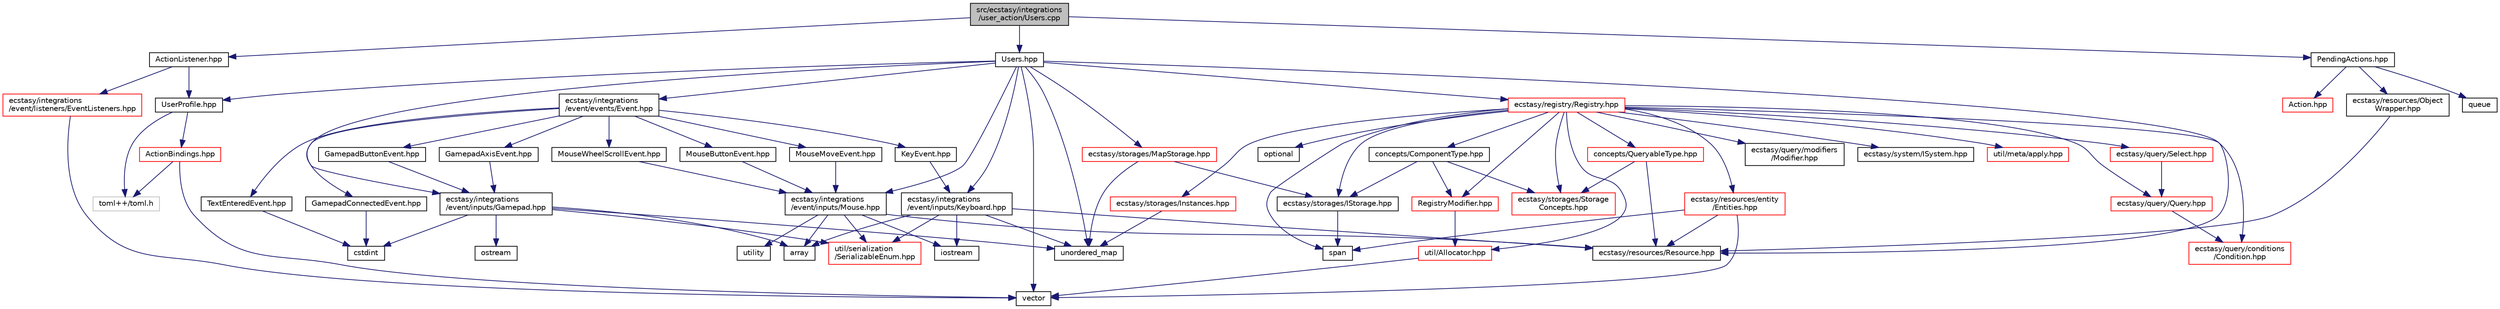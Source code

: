 digraph "src/ecstasy/integrations/user_action/Users.cpp"
{
 // LATEX_PDF_SIZE
  edge [fontname="Helvetica",fontsize="10",labelfontname="Helvetica",labelfontsize="10"];
  node [fontname="Helvetica",fontsize="10",shape=record];
  Node1 [label="src/ecstasy/integrations\l/user_action/Users.cpp",height=0.2,width=0.4,color="black", fillcolor="grey75", style="filled", fontcolor="black",tooltip=" "];
  Node1 -> Node2 [color="midnightblue",fontsize="10",style="solid",fontname="Helvetica"];
  Node2 [label="Users.hpp",height=0.2,width=0.4,color="black", fillcolor="white", style="filled",URL="$_users_8hpp.html",tooltip=" "];
  Node2 -> Node3 [color="midnightblue",fontsize="10",style="solid",fontname="Helvetica"];
  Node3 [label="vector",height=0.2,width=0.4,color="black", fillcolor="white", style="filled",URL="/home/runner/work/ecstasy/ecstasy/doc/external/cppreference-doxygen-web.tag.xml$cpp/header/vector.html",tooltip=" "];
  Node2 -> Node4 [color="midnightblue",fontsize="10",style="solid",fontname="Helvetica"];
  Node4 [label="UserProfile.hpp",height=0.2,width=0.4,color="black", fillcolor="white", style="filled",URL="$_user_profile_8hpp.html",tooltip=" "];
  Node4 -> Node5 [color="midnightblue",fontsize="10",style="solid",fontname="Helvetica"];
  Node5 [label="toml++/toml.h",height=0.2,width=0.4,color="grey75", fillcolor="white", style="filled",tooltip=" "];
  Node4 -> Node6 [color="midnightblue",fontsize="10",style="solid",fontname="Helvetica"];
  Node6 [label="ActionBindings.hpp",height=0.2,width=0.4,color="red", fillcolor="white", style="filled",URL="$_action_bindings_8hpp.html",tooltip=" "];
  Node6 -> Node3 [color="midnightblue",fontsize="10",style="solid",fontname="Helvetica"];
  Node6 -> Node5 [color="midnightblue",fontsize="10",style="solid",fontname="Helvetica"];
  Node2 -> Node22 [color="midnightblue",fontsize="10",style="solid",fontname="Helvetica"];
  Node22 [label="ecstasy/integrations\l/event/events/Event.hpp",height=0.2,width=0.4,color="black", fillcolor="white", style="filled",URL="$_event_8hpp.html",tooltip=" "];
  Node22 -> Node23 [color="midnightblue",fontsize="10",style="solid",fontname="Helvetica"];
  Node23 [label="GamepadAxisEvent.hpp",height=0.2,width=0.4,color="black", fillcolor="white", style="filled",URL="$_gamepad_axis_event_8hpp.html",tooltip=" "];
  Node23 -> Node12 [color="midnightblue",fontsize="10",style="solid",fontname="Helvetica"];
  Node12 [label="ecstasy/integrations\l/event/inputs/Gamepad.hpp",height=0.2,width=0.4,color="black", fillcolor="white", style="filled",URL="$_gamepad_8hpp.html",tooltip=" "];
  Node12 -> Node13 [color="midnightblue",fontsize="10",style="solid",fontname="Helvetica"];
  Node13 [label="array",height=0.2,width=0.4,color="black", fillcolor="white", style="filled",URL="/home/runner/work/ecstasy/ecstasy/doc/external/cppreference-doxygen-web.tag.xml$cpp/header/array.html",tooltip=" "];
  Node12 -> Node14 [color="midnightblue",fontsize="10",style="solid",fontname="Helvetica"];
  Node14 [label="cstdint",height=0.2,width=0.4,color="black", fillcolor="white", style="filled",URL="/home/runner/work/ecstasy/ecstasy/doc/external/cppreference-doxygen-web.tag.xml$cpp/header/cstdint.html",tooltip=" "];
  Node12 -> Node15 [color="midnightblue",fontsize="10",style="solid",fontname="Helvetica"];
  Node15 [label="ostream",height=0.2,width=0.4,color="black", fillcolor="white", style="filled",URL="/home/runner/work/ecstasy/ecstasy/doc/external/cppreference-doxygen-web.tag.xml$cpp/header/ostream.html",tooltip=" "];
  Node12 -> Node9 [color="midnightblue",fontsize="10",style="solid",fontname="Helvetica"];
  Node9 [label="unordered_map",height=0.2,width=0.4,color="black", fillcolor="white", style="filled",URL="/home/runner/work/ecstasy/ecstasy/doc/external/cppreference-doxygen-web.tag.xml$cpp/header/unordered_map.html",tooltip=" "];
  Node12 -> Node16 [color="midnightblue",fontsize="10",style="solid",fontname="Helvetica"];
  Node16 [label="util/serialization\l/SerializableEnum.hpp",height=0.2,width=0.4,color="red", fillcolor="white", style="filled",URL="$_serializable_enum_8hpp.html",tooltip=" "];
  Node22 -> Node24 [color="midnightblue",fontsize="10",style="solid",fontname="Helvetica"];
  Node24 [label="GamepadButtonEvent.hpp",height=0.2,width=0.4,color="black", fillcolor="white", style="filled",URL="$_gamepad_button_event_8hpp.html",tooltip=" "];
  Node24 -> Node12 [color="midnightblue",fontsize="10",style="solid",fontname="Helvetica"];
  Node22 -> Node25 [color="midnightblue",fontsize="10",style="solid",fontname="Helvetica"];
  Node25 [label="GamepadConnectedEvent.hpp",height=0.2,width=0.4,color="black", fillcolor="white", style="filled",URL="$_gamepad_connected_event_8hpp.html",tooltip=" "];
  Node25 -> Node14 [color="midnightblue",fontsize="10",style="solid",fontname="Helvetica"];
  Node22 -> Node26 [color="midnightblue",fontsize="10",style="solid",fontname="Helvetica"];
  Node26 [label="KeyEvent.hpp",height=0.2,width=0.4,color="black", fillcolor="white", style="filled",URL="$_key_event_8hpp.html",tooltip=" "];
  Node26 -> Node18 [color="midnightblue",fontsize="10",style="solid",fontname="Helvetica"];
  Node18 [label="ecstasy/integrations\l/event/inputs/Keyboard.hpp",height=0.2,width=0.4,color="black", fillcolor="white", style="filled",URL="$_keyboard_8hpp.html",tooltip=" "];
  Node18 -> Node13 [color="midnightblue",fontsize="10",style="solid",fontname="Helvetica"];
  Node18 -> Node8 [color="midnightblue",fontsize="10",style="solid",fontname="Helvetica"];
  Node8 [label="iostream",height=0.2,width=0.4,color="black", fillcolor="white", style="filled",URL="/home/runner/work/ecstasy/ecstasy/doc/external/cppreference-doxygen-web.tag.xml$cpp/header/iostream.html",tooltip=" "];
  Node18 -> Node9 [color="midnightblue",fontsize="10",style="solid",fontname="Helvetica"];
  Node18 -> Node19 [color="midnightblue",fontsize="10",style="solid",fontname="Helvetica"];
  Node19 [label="ecstasy/resources/Resource.hpp",height=0.2,width=0.4,color="black", fillcolor="white", style="filled",URL="$_resource_8hpp.html",tooltip=" "];
  Node18 -> Node16 [color="midnightblue",fontsize="10",style="solid",fontname="Helvetica"];
  Node22 -> Node27 [color="midnightblue",fontsize="10",style="solid",fontname="Helvetica"];
  Node27 [label="MouseButtonEvent.hpp",height=0.2,width=0.4,color="black", fillcolor="white", style="filled",URL="$_mouse_button_event_8hpp.html",tooltip=" "];
  Node27 -> Node20 [color="midnightblue",fontsize="10",style="solid",fontname="Helvetica"];
  Node20 [label="ecstasy/integrations\l/event/inputs/Mouse.hpp",height=0.2,width=0.4,color="black", fillcolor="white", style="filled",URL="$_mouse_8hpp.html",tooltip=" "];
  Node20 -> Node13 [color="midnightblue",fontsize="10",style="solid",fontname="Helvetica"];
  Node20 -> Node8 [color="midnightblue",fontsize="10",style="solid",fontname="Helvetica"];
  Node20 -> Node21 [color="midnightblue",fontsize="10",style="solid",fontname="Helvetica"];
  Node21 [label="utility",height=0.2,width=0.4,color="black", fillcolor="white", style="filled",URL="/home/runner/work/ecstasy/ecstasy/doc/external/cppreference-doxygen-web.tag.xml$cpp/header/utility.html",tooltip=" "];
  Node20 -> Node19 [color="midnightblue",fontsize="10",style="solid",fontname="Helvetica"];
  Node20 -> Node16 [color="midnightblue",fontsize="10",style="solid",fontname="Helvetica"];
  Node22 -> Node28 [color="midnightblue",fontsize="10",style="solid",fontname="Helvetica"];
  Node28 [label="MouseMoveEvent.hpp",height=0.2,width=0.4,color="black", fillcolor="white", style="filled",URL="$_mouse_move_event_8hpp.html",tooltip=" "];
  Node28 -> Node20 [color="midnightblue",fontsize="10",style="solid",fontname="Helvetica"];
  Node22 -> Node29 [color="midnightblue",fontsize="10",style="solid",fontname="Helvetica"];
  Node29 [label="MouseWheelScrollEvent.hpp",height=0.2,width=0.4,color="black", fillcolor="white", style="filled",URL="$_mouse_wheel_scroll_event_8hpp.html",tooltip=" "];
  Node29 -> Node20 [color="midnightblue",fontsize="10",style="solid",fontname="Helvetica"];
  Node22 -> Node30 [color="midnightblue",fontsize="10",style="solid",fontname="Helvetica"];
  Node30 [label="TextEnteredEvent.hpp",height=0.2,width=0.4,color="black", fillcolor="white", style="filled",URL="$_text_entered_event_8hpp.html",tooltip=" "];
  Node30 -> Node14 [color="midnightblue",fontsize="10",style="solid",fontname="Helvetica"];
  Node2 -> Node12 [color="midnightblue",fontsize="10",style="solid",fontname="Helvetica"];
  Node2 -> Node18 [color="midnightblue",fontsize="10",style="solid",fontname="Helvetica"];
  Node2 -> Node20 [color="midnightblue",fontsize="10",style="solid",fontname="Helvetica"];
  Node2 -> Node31 [color="midnightblue",fontsize="10",style="solid",fontname="Helvetica"];
  Node31 [label="ecstasy/registry/Registry.hpp",height=0.2,width=0.4,color="red", fillcolor="white", style="filled",URL="$_registry_8hpp.html",tooltip=" "];
  Node31 -> Node32 [color="midnightblue",fontsize="10",style="solid",fontname="Helvetica"];
  Node32 [label="optional",height=0.2,width=0.4,color="black", fillcolor="white", style="filled",URL="/home/runner/work/ecstasy/ecstasy/doc/external/cppreference-doxygen-web.tag.xml$cpp/header/optional.html",tooltip=" "];
  Node31 -> Node33 [color="midnightblue",fontsize="10",style="solid",fontname="Helvetica"];
  Node33 [label="span",height=0.2,width=0.4,color="black", fillcolor="white", style="filled",URL="/home/runner/work/ecstasy/ecstasy/doc/external/cppreference-doxygen-web.tag.xml$cpp/header/span.html",tooltip=" "];
  Node31 -> Node34 [color="midnightblue",fontsize="10",style="solid",fontname="Helvetica"];
  Node34 [label="concepts/ComponentType.hpp",height=0.2,width=0.4,color="black", fillcolor="white", style="filled",URL="$_component_type_8hpp.html",tooltip=" "];
  Node34 -> Node35 [color="midnightblue",fontsize="10",style="solid",fontname="Helvetica"];
  Node35 [label="RegistryModifier.hpp",height=0.2,width=0.4,color="red", fillcolor="white", style="filled",URL="$_registry_modifier_8hpp.html",tooltip=" "];
  Node35 -> Node40 [color="midnightblue",fontsize="10",style="solid",fontname="Helvetica"];
  Node40 [label="util/Allocator.hpp",height=0.2,width=0.4,color="red", fillcolor="white", style="filled",URL="$_allocator_8hpp.html",tooltip=" "];
  Node40 -> Node3 [color="midnightblue",fontsize="10",style="solid",fontname="Helvetica"];
  Node34 -> Node42 [color="midnightblue",fontsize="10",style="solid",fontname="Helvetica"];
  Node42 [label="ecstasy/storages/IStorage.hpp",height=0.2,width=0.4,color="black", fillcolor="white", style="filled",URL="$_i_storage_8hpp.html",tooltip=" "];
  Node42 -> Node33 [color="midnightblue",fontsize="10",style="solid",fontname="Helvetica"];
  Node34 -> Node43 [color="midnightblue",fontsize="10",style="solid",fontname="Helvetica"];
  Node43 [label="ecstasy/storages/Storage\lConcepts.hpp",height=0.2,width=0.4,color="red", fillcolor="white", style="filled",URL="$_storage_concepts_8hpp.html",tooltip=" "];
  Node31 -> Node44 [color="midnightblue",fontsize="10",style="solid",fontname="Helvetica"];
  Node44 [label="concepts/QueryableType.hpp",height=0.2,width=0.4,color="red", fillcolor="white", style="filled",URL="$_queryable_type_8hpp.html",tooltip=" "];
  Node44 -> Node19 [color="midnightblue",fontsize="10",style="solid",fontname="Helvetica"];
  Node44 -> Node43 [color="midnightblue",fontsize="10",style="solid",fontname="Helvetica"];
  Node31 -> Node35 [color="midnightblue",fontsize="10",style="solid",fontname="Helvetica"];
  Node31 -> Node45 [color="midnightblue",fontsize="10",style="solid",fontname="Helvetica"];
  Node45 [label="ecstasy/query/Query.hpp",height=0.2,width=0.4,color="red", fillcolor="white", style="filled",URL="$_query_8hpp.html",tooltip=" "];
  Node45 -> Node49 [color="midnightblue",fontsize="10",style="solid",fontname="Helvetica"];
  Node49 [label="ecstasy/query/conditions\l/Condition.hpp",height=0.2,width=0.4,color="red", fillcolor="white", style="filled",URL="$conditions_2_condition_8hpp.html",tooltip=" "];
  Node31 -> Node58 [color="midnightblue",fontsize="10",style="solid",fontname="Helvetica"];
  Node58 [label="ecstasy/query/Select.hpp",height=0.2,width=0.4,color="red", fillcolor="white", style="filled",URL="$_select_8hpp.html",tooltip=" "];
  Node58 -> Node45 [color="midnightblue",fontsize="10",style="solid",fontname="Helvetica"];
  Node31 -> Node49 [color="midnightblue",fontsize="10",style="solid",fontname="Helvetica"];
  Node31 -> Node39 [color="midnightblue",fontsize="10",style="solid",fontname="Helvetica"];
  Node39 [label="ecstasy/query/modifiers\l/Modifier.hpp",height=0.2,width=0.4,color="black", fillcolor="white", style="filled",URL="$modifiers_2_modifier_8hpp.html",tooltip=" "];
  Node31 -> Node62 [color="midnightblue",fontsize="10",style="solid",fontname="Helvetica"];
  Node62 [label="ecstasy/resources/entity\l/Entities.hpp",height=0.2,width=0.4,color="red", fillcolor="white", style="filled",URL="$_entities_8hpp.html",tooltip=" "];
  Node62 -> Node33 [color="midnightblue",fontsize="10",style="solid",fontname="Helvetica"];
  Node62 -> Node3 [color="midnightblue",fontsize="10",style="solid",fontname="Helvetica"];
  Node62 -> Node19 [color="midnightblue",fontsize="10",style="solid",fontname="Helvetica"];
  Node31 -> Node42 [color="midnightblue",fontsize="10",style="solid",fontname="Helvetica"];
  Node31 -> Node66 [color="midnightblue",fontsize="10",style="solid",fontname="Helvetica"];
  Node66 [label="ecstasy/storages/Instances.hpp",height=0.2,width=0.4,color="red", fillcolor="white", style="filled",URL="$_instances_8hpp.html",tooltip=" "];
  Node66 -> Node9 [color="midnightblue",fontsize="10",style="solid",fontname="Helvetica"];
  Node31 -> Node43 [color="midnightblue",fontsize="10",style="solid",fontname="Helvetica"];
  Node31 -> Node68 [color="midnightblue",fontsize="10",style="solid",fontname="Helvetica"];
  Node68 [label="ecstasy/system/ISystem.hpp",height=0.2,width=0.4,color="black", fillcolor="white", style="filled",URL="$_i_system_8hpp.html",tooltip=" "];
  Node31 -> Node40 [color="midnightblue",fontsize="10",style="solid",fontname="Helvetica"];
  Node31 -> Node69 [color="midnightblue",fontsize="10",style="solid",fontname="Helvetica"];
  Node69 [label="util/meta/apply.hpp",height=0.2,width=0.4,color="red", fillcolor="white", style="filled",URL="$apply_8hpp.html",tooltip=" "];
  Node2 -> Node19 [color="midnightblue",fontsize="10",style="solid",fontname="Helvetica"];
  Node2 -> Node72 [color="midnightblue",fontsize="10",style="solid",fontname="Helvetica"];
  Node72 [label="ecstasy/storages/MapStorage.hpp",height=0.2,width=0.4,color="red", fillcolor="white", style="filled",URL="$_map_storage_8hpp.html",tooltip=" "];
  Node72 -> Node9 [color="midnightblue",fontsize="10",style="solid",fontname="Helvetica"];
  Node72 -> Node42 [color="midnightblue",fontsize="10",style="solid",fontname="Helvetica"];
  Node2 -> Node9 [color="midnightblue",fontsize="10",style="solid",fontname="Helvetica"];
  Node1 -> Node73 [color="midnightblue",fontsize="10",style="solid",fontname="Helvetica"];
  Node73 [label="ActionListener.hpp",height=0.2,width=0.4,color="black", fillcolor="white", style="filled",URL="$_action_listener_8hpp.html",tooltip=" "];
  Node73 -> Node74 [color="midnightblue",fontsize="10",style="solid",fontname="Helvetica"];
  Node74 [label="ecstasy/integrations\l/event/listeners/EventListeners.hpp",height=0.2,width=0.4,color="red", fillcolor="white", style="filled",URL="$_event_listeners_8hpp.html",tooltip=" "];
  Node74 -> Node3 [color="midnightblue",fontsize="10",style="solid",fontname="Helvetica"];
  Node73 -> Node4 [color="midnightblue",fontsize="10",style="solid",fontname="Helvetica"];
  Node1 -> Node75 [color="midnightblue",fontsize="10",style="solid",fontname="Helvetica"];
  Node75 [label="PendingActions.hpp",height=0.2,width=0.4,color="black", fillcolor="white", style="filled",URL="$_pending_actions_8hpp.html",tooltip=" "];
  Node75 -> Node76 [color="midnightblue",fontsize="10",style="solid",fontname="Helvetica"];
  Node76 [label="queue",height=0.2,width=0.4,color="black", fillcolor="white", style="filled",URL="/home/runner/work/ecstasy/ecstasy/doc/external/cppreference-doxygen-web.tag.xml$cpp/header/queue.html",tooltip=" "];
  Node75 -> Node10 [color="midnightblue",fontsize="10",style="solid",fontname="Helvetica"];
  Node10 [label="Action.hpp",height=0.2,width=0.4,color="red", fillcolor="white", style="filled",URL="$_action_8hpp.html",tooltip=" "];
  Node75 -> Node77 [color="midnightblue",fontsize="10",style="solid",fontname="Helvetica"];
  Node77 [label="ecstasy/resources/Object\lWrapper.hpp",height=0.2,width=0.4,color="black", fillcolor="white", style="filled",URL="$_object_wrapper_8hpp.html",tooltip=" "];
  Node77 -> Node19 [color="midnightblue",fontsize="10",style="solid",fontname="Helvetica"];
}
